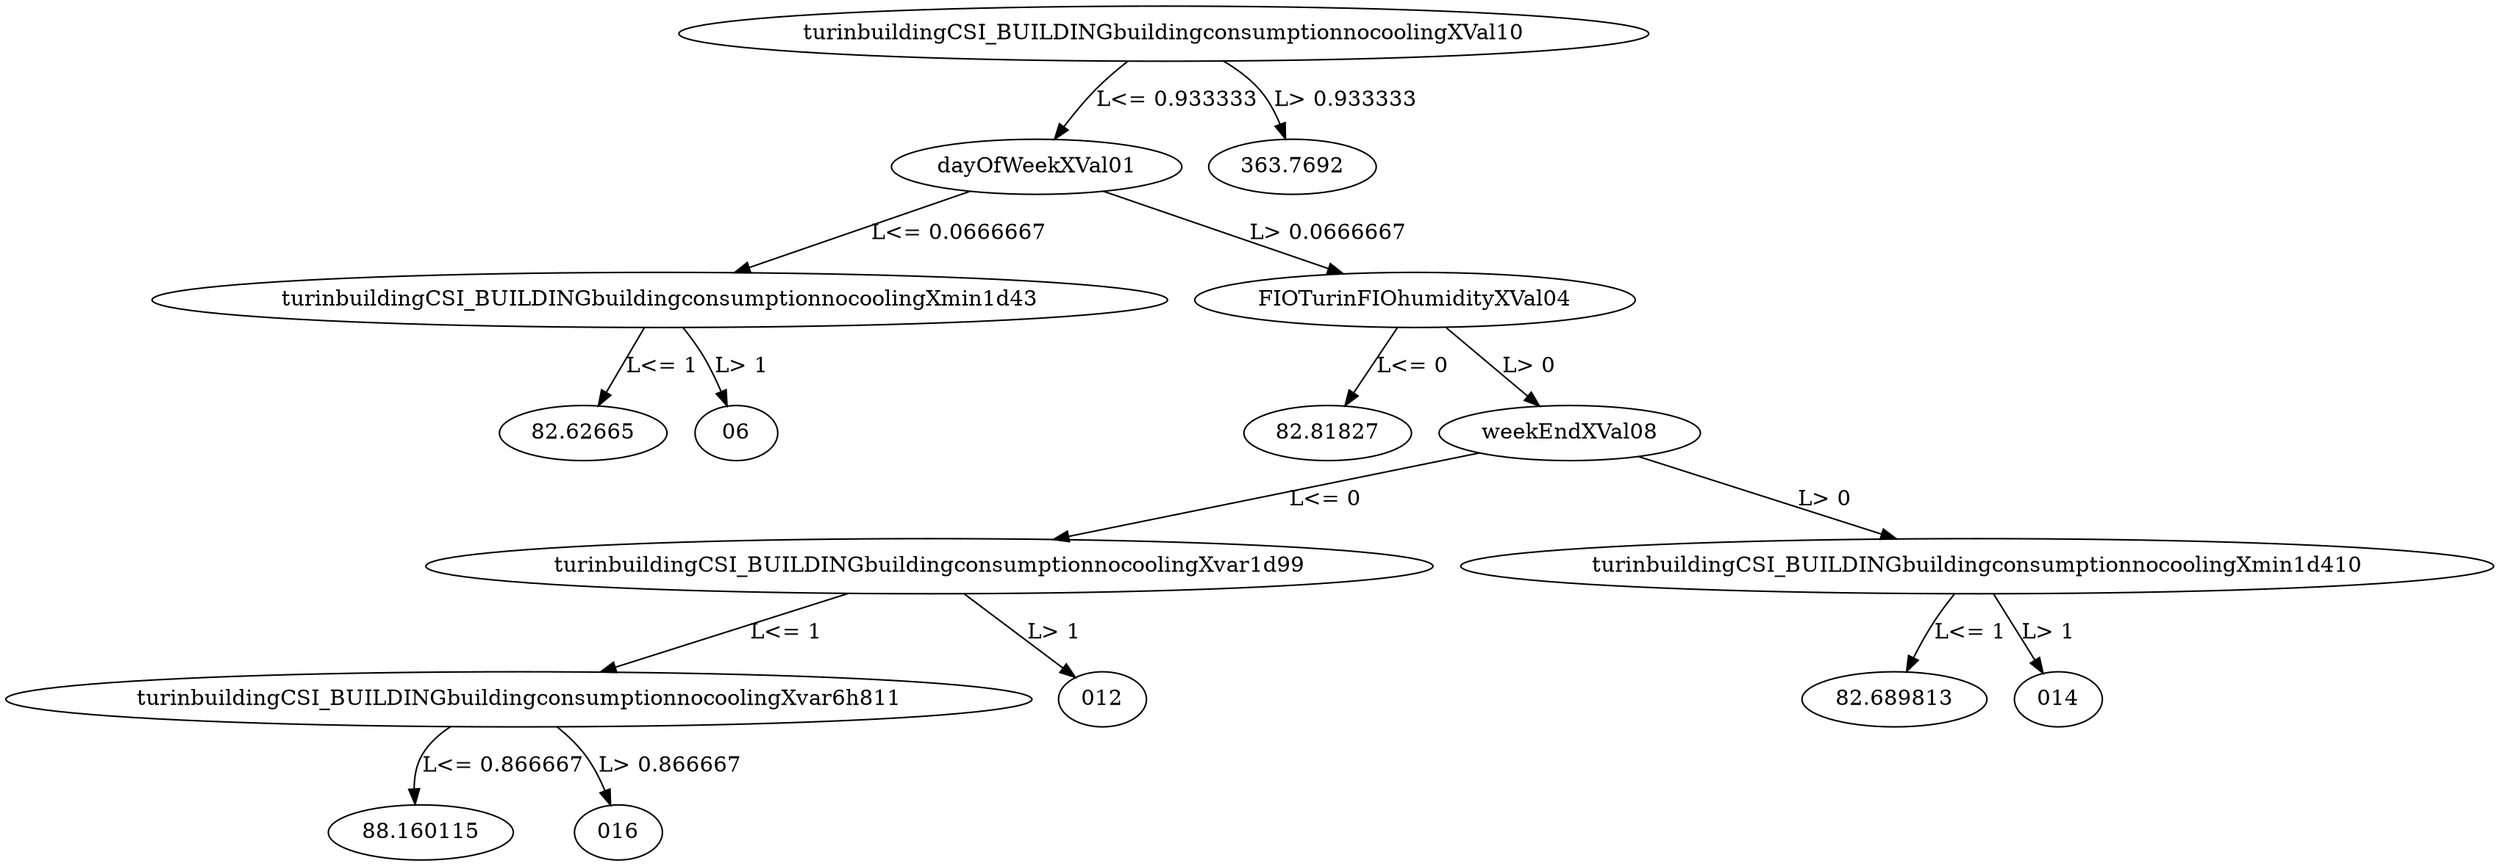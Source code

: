 digraph dt_fig {
	turinbuildingCSI_BUILDINGbuildingconsumptionnocoolingXVal10 -> dayOfWeekXVal01 [label="L<= 0.933333"];
	turinbuildingCSI_BUILDINGbuildingconsumptionnocoolingXVal10 -> "363.7692" [label="L> 0.933333"];
	dayOfWeekXVal01 -> turinbuildingCSI_BUILDINGbuildingconsumptionnocoolingXmin1d43 [label="L<= 0.0666667"];
	dayOfWeekXVal01 -> FIOTurinFIOhumidityXVal04 [label="L> 0.0666667"];
	turinbuildingCSI_BUILDINGbuildingconsumptionnocoolingXmin1d43 -> "82.62665" [label="L<= 1"];
	turinbuildingCSI_BUILDINGbuildingconsumptionnocoolingXmin1d43 -> "06" [label="L> 1"];
	FIOTurinFIOhumidityXVal04 -> "82.81827" [label="L<= 0"];
	FIOTurinFIOhumidityXVal04 -> weekEndXVal08 [label="L> 0"];
	weekEndXVal08 -> turinbuildingCSI_BUILDINGbuildingconsumptionnocoolingXvar1d99 [label="L<= 0"];
	weekEndXVal08 -> turinbuildingCSI_BUILDINGbuildingconsumptionnocoolingXmin1d410 [label="L> 0"];
	turinbuildingCSI_BUILDINGbuildingconsumptionnocoolingXvar1d99 -> turinbuildingCSI_BUILDINGbuildingconsumptionnocoolingXvar6h811 [label="L<= 1"];
	turinbuildingCSI_BUILDINGbuildingconsumptionnocoolingXvar1d99 -> "012" [label="L> 1"];
	turinbuildingCSI_BUILDINGbuildingconsumptionnocoolingXmin1d410 -> "82.689813" [label="L<= 1"];
	turinbuildingCSI_BUILDINGbuildingconsumptionnocoolingXmin1d410 -> "014" [label="L> 1"];
	turinbuildingCSI_BUILDINGbuildingconsumptionnocoolingXvar6h811 -> "88.160115" [label="L<= 0.866667"];
	turinbuildingCSI_BUILDINGbuildingconsumptionnocoolingXvar6h811 -> "016" [label="L> 0.866667"];
}
